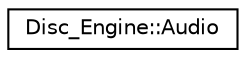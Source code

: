 digraph "Graphical Class Hierarchy"
{
  edge [fontname="Helvetica",fontsize="10",labelfontname="Helvetica",labelfontsize="10"];
  node [fontname="Helvetica",fontsize="10",shape=record];
  rankdir="LR";
  Node0 [label="Disc_Engine::Audio",height=0.2,width=0.4,color="black", fillcolor="white", style="filled",URL="$class_disc___engine_1_1_audio.html"];
}
